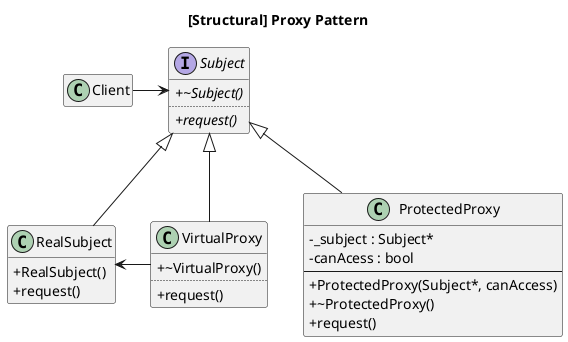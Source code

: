 ﻿@startuml
skinparam classAttributeIconSize 0

title [Structural] Proxy Pattern

interface Subject {
    + {abstract} ~Subject()
    ..
    + {abstract} request()
}
class RealSubject {
    + RealSubject()
    + request()
}
class VirtualProxy {
    + ~VirtualProxy()
    ..
    + request()
}
class ProtectedProxy {
    - _subject : Subject*
    - canAcess : bool
    --
    + ProtectedProxy(Subject*, canAccess)
    + ~ProtectedProxy()
    + request()
}

Client -> Subject
Subject <|-- RealSubject
Subject <|-- VirtualProxy
RealSubject <- VirtualProxy
Subject <|-- ProtectedProxy

hide empty members

@enduml